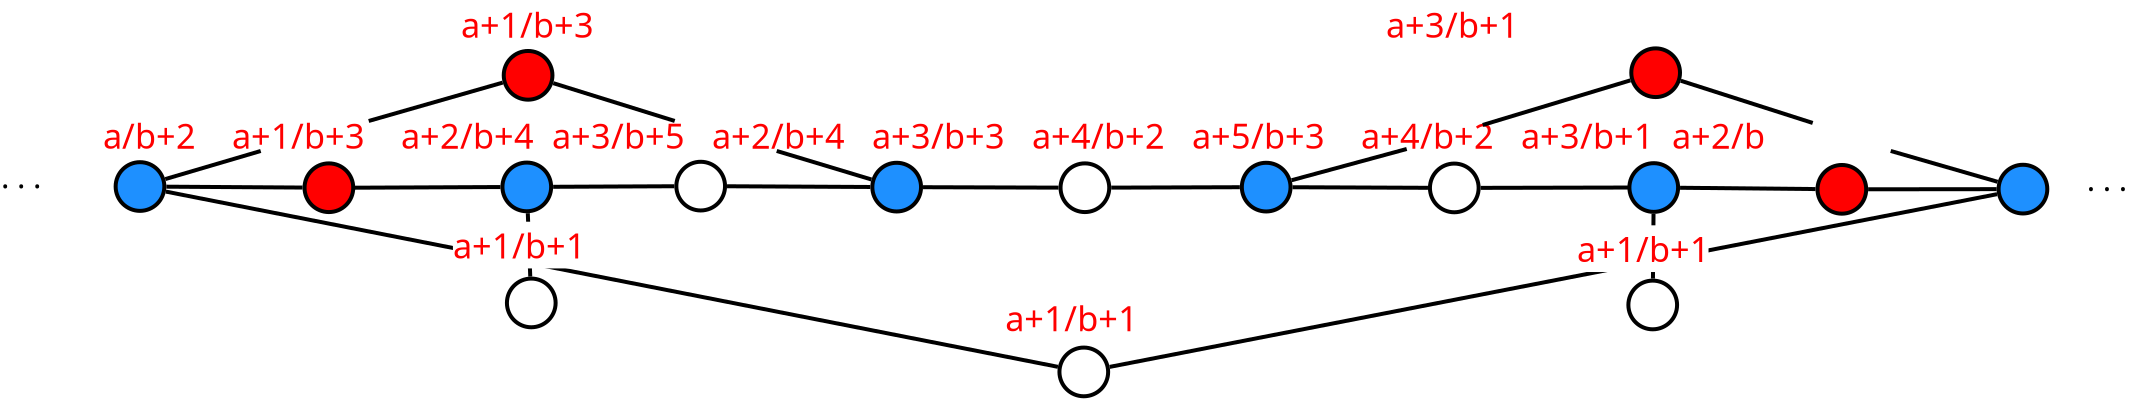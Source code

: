 <?xml version="1.0" encoding="UTF-8"?>
<dia:diagram xmlns:dia="http://www.lysator.liu.se/~alla/dia/">
  <dia:layer name="Background" visible="true" active="true">
    <dia:object type="Standard - Line" version="0" id="O0">
      <dia:attribute name="obj_pos">
        <dia:point val="47.94,17.064"/>
      </dia:attribute>
      <dia:attribute name="obj_bb">
        <dia:rectangle val="47.839,16.964;55.206,17.201"/>
      </dia:attribute>
      <dia:attribute name="conn_endpoints">
        <dia:point val="47.94,17.064"/>
        <dia:point val="55.105,17.101"/>
      </dia:attribute>
      <dia:attribute name="numcp">
        <dia:int val="1"/>
      </dia:attribute>
      <dia:attribute name="line_width">
        <dia:real val="0.2"/>
      </dia:attribute>
      <dia:connections>
        <dia:connection handle="0" to="O21" connection="8"/>
        <dia:connection handle="1" to="O26" connection="8"/>
      </dia:connections>
    </dia:object>
    <dia:object type="Standard - Text" version="1" id="O1">
      <dia:attribute name="obj_pos">
        <dia:point val="115.93,17.315"/>
      </dia:attribute>
      <dia:attribute name="obj_bb">
        <dia:rectangle val="115.93,15.855;118.43,17.688"/>
      </dia:attribute>
      <dia:attribute name="text">
        <dia:composite type="text">
          <dia:attribute name="string">
            <dia:string>#. . .#</dia:string>
          </dia:attribute>
          <dia:attribute name="font">
            <dia:font family="sans" style="0" name="Helvetica"/>
          </dia:attribute>
          <dia:attribute name="height">
            <dia:real val="1.964"/>
          </dia:attribute>
          <dia:attribute name="pos">
            <dia:point val="115.93,17.315"/>
          </dia:attribute>
          <dia:attribute name="color">
            <dia:color val="#000000"/>
          </dia:attribute>
          <dia:attribute name="alignment">
            <dia:enum val="0"/>
          </dia:attribute>
        </dia:composite>
      </dia:attribute>
      <dia:attribute name="valign">
        <dia:enum val="3"/>
      </dia:attribute>
    </dia:object>
    <dia:object type="Standard - Line" version="0" id="O2">
      <dia:attribute name="obj_pos">
        <dia:point val="39.245,17.091"/>
      </dia:attribute>
      <dia:attribute name="obj_bb">
        <dia:rectangle val="39.144,16.963;45.406,17.192"/>
      </dia:attribute>
      <dia:attribute name="conn_endpoints">
        <dia:point val="39.245,17.091"/>
        <dia:point val="45.305,17.064"/>
      </dia:attribute>
      <dia:attribute name="numcp">
        <dia:int val="1"/>
      </dia:attribute>
      <dia:attribute name="line_width">
        <dia:real val="0.2"/>
      </dia:attribute>
      <dia:connections>
        <dia:connection handle="0" to="O22" connection="8"/>
        <dia:connection handle="1" to="O21" connection="8"/>
      </dia:connections>
    </dia:object>
    <dia:object type="Standard - Line" version="0" id="O3">
      <dia:attribute name="obj_pos">
        <dia:point val="67.15,17.133"/>
      </dia:attribute>
      <dia:attribute name="obj_bb">
        <dia:rectangle val="67.049,17.012;73.68,17.233"/>
      </dia:attribute>
      <dia:attribute name="conn_endpoints">
        <dia:point val="67.15,17.133"/>
        <dia:point val="73.58,17.112"/>
      </dia:attribute>
      <dia:attribute name="numcp">
        <dia:int val="1"/>
      </dia:attribute>
      <dia:attribute name="line_width">
        <dia:real val="0.2"/>
      </dia:attribute>
      <dia:connections>
        <dia:connection handle="0" to="O28" connection="8"/>
        <dia:connection handle="1" to="O29" connection="8"/>
      </dia:connections>
    </dia:object>
    <dia:object type="Standard - Line" version="0" id="O4">
      <dia:attribute name="obj_pos">
        <dia:point val="57.739,17.112"/>
      </dia:attribute>
      <dia:attribute name="obj_bb">
        <dia:rectangle val="57.639,17.011;64.616,17.234"/>
      </dia:attribute>
      <dia:attribute name="conn_endpoints">
        <dia:point val="57.739,17.112"/>
        <dia:point val="64.516,17.133"/>
      </dia:attribute>
      <dia:attribute name="numcp">
        <dia:int val="1"/>
      </dia:attribute>
      <dia:attribute name="line_width">
        <dia:real val="0.2"/>
      </dia:attribute>
      <dia:connections>
        <dia:connection handle="0" to="O26" connection="8"/>
        <dia:connection handle="1" to="O28" connection="8"/>
      </dia:connections>
    </dia:object>
    <dia:object type="Standard - Line" version="0" id="O5">
      <dia:attribute name="obj_pos">
        <dia:point val="76.213,17.113"/>
      </dia:attribute>
      <dia:attribute name="obj_bb">
        <dia:rectangle val="76.113,17.013;83.087,17.242"/>
      </dia:attribute>
      <dia:attribute name="conn_endpoints">
        <dia:point val="76.213,17.113"/>
        <dia:point val="82.987,17.142"/>
      </dia:attribute>
      <dia:attribute name="numcp">
        <dia:int val="1"/>
      </dia:attribute>
      <dia:attribute name="line_width">
        <dia:real val="0.2"/>
      </dia:attribute>
      <dia:connections>
        <dia:connection handle="0" to="O29" connection="8"/>
        <dia:connection handle="1" to="O30" connection="8"/>
      </dia:connections>
    </dia:object>
    <dia:object type="Standard - Line" version="0" id="O6">
      <dia:attribute name="obj_pos">
        <dia:point val="85.62,17.145"/>
      </dia:attribute>
      <dia:attribute name="obj_bb">
        <dia:rectangle val="85.519,17.027;93.158,17.245"/>
      </dia:attribute>
      <dia:attribute name="conn_endpoints">
        <dia:point val="85.62,17.145"/>
        <dia:point val="93.058,17.128"/>
      </dia:attribute>
      <dia:attribute name="numcp">
        <dia:int val="1"/>
      </dia:attribute>
      <dia:attribute name="line_width">
        <dia:real val="0.2"/>
      </dia:attribute>
      <dia:connections>
        <dia:connection handle="0" to="O30" connection="8"/>
        <dia:connection handle="1" to="O32" connection="3"/>
      </dia:connections>
    </dia:object>
    <dia:object type="Standard - Line" version="0" id="O7">
      <dia:attribute name="obj_pos">
        <dia:point val="104.993,17.216"/>
      </dia:attribute>
      <dia:attribute name="obj_bb">
        <dia:rectangle val="104.893,17.109;111.522,17.316"/>
      </dia:attribute>
      <dia:attribute name="conn_endpoints">
        <dia:point val="104.993,17.216"/>
        <dia:point val="111.422,17.209"/>
      </dia:attribute>
      <dia:attribute name="numcp">
        <dia:int val="1"/>
      </dia:attribute>
      <dia:attribute name="line_width">
        <dia:real val="0.2"/>
      </dia:attribute>
      <dia:connections>
        <dia:connection handle="0" to="O33" connection="8"/>
        <dia:connection handle="1" to="O34" connection="8"/>
      </dia:connections>
    </dia:object>
    <dia:object type="Standard - Line" version="0" id="O8">
      <dia:attribute name="obj_pos">
        <dia:point val="95.591,17.14"/>
      </dia:attribute>
      <dia:attribute name="obj_bb">
        <dia:rectangle val="95.49,17.039;102.465,17.306"/>
      </dia:attribute>
      <dia:attribute name="conn_endpoints">
        <dia:point val="95.591,17.14"/>
        <dia:point val="102.364,17.205"/>
      </dia:attribute>
      <dia:attribute name="numcp">
        <dia:int val="1"/>
      </dia:attribute>
      <dia:attribute name="line_width">
        <dia:real val="0.2"/>
      </dia:attribute>
      <dia:connections>
        <dia:connection handle="0" to="O32" connection="8"/>
        <dia:connection handle="1" to="O33" connection="8"/>
      </dia:connections>
    </dia:object>
    <dia:object type="Standard - Line" version="0" id="O9">
      <dia:attribute name="obj_pos">
        <dia:point val="106.124,15.3"/>
      </dia:attribute>
      <dia:attribute name="obj_bb">
        <dia:rectangle val="106,15.176;111.593,16.966"/>
      </dia:attribute>
      <dia:attribute name="conn_endpoints">
        <dia:point val="106.124,15.3"/>
        <dia:point val="111.469,16.842"/>
      </dia:attribute>
      <dia:attribute name="numcp">
        <dia:int val="1"/>
      </dia:attribute>
      <dia:attribute name="line_width">
        <dia:real val="0.2"/>
      </dia:attribute>
      <dia:connections>
        <dia:connection handle="1" to="O34" connection="8"/>
      </dia:connections>
    </dia:object>
    <dia:object type="Standard - Line" version="0" id="O10">
      <dia:attribute name="obj_pos">
        <dia:point val="76.169,16.762"/>
      </dia:attribute>
      <dia:attribute name="obj_bb">
        <dia:rectangle val="76.046,15.077;82.047,16.885"/>
      </dia:attribute>
      <dia:attribute name="conn_endpoints">
        <dia:point val="76.169,16.762"/>
        <dia:point val="81.924,15.2"/>
      </dia:attribute>
      <dia:attribute name="numcp">
        <dia:int val="1"/>
      </dia:attribute>
      <dia:attribute name="line_width">
        <dia:real val="0.2"/>
      </dia:attribute>
      <dia:connections>
        <dia:connection handle="0" to="O29" connection="8"/>
      </dia:connections>
    </dia:object>
    <dia:object type="Standard - Line" version="0" id="O11">
      <dia:attribute name="obj_pos">
        <dia:point val="29.25,17.137"/>
      </dia:attribute>
      <dia:attribute name="obj_bb">
        <dia:rectangle val="29.149,17.003;36.712,17.238"/>
      </dia:attribute>
      <dia:attribute name="conn_endpoints">
        <dia:point val="29.25,17.137"/>
        <dia:point val="36.612,17.104"/>
      </dia:attribute>
      <dia:attribute name="numcp">
        <dia:int val="1"/>
      </dia:attribute>
      <dia:attribute name="line_width">
        <dia:real val="0.2"/>
      </dia:attribute>
      <dia:connections>
        <dia:connection handle="0" to="O23" connection="4"/>
        <dia:connection handle="1" to="O22" connection="8"/>
      </dia:connections>
    </dia:object>
    <dia:object type="Standard - Line" version="0" id="O12">
      <dia:attribute name="obj_pos">
        <dia:point val="19.905,17.086"/>
      </dia:attribute>
      <dia:attribute name="obj_bb">
        <dia:rectangle val="19.804,16.985;26.816,17.23"/>
      </dia:attribute>
      <dia:attribute name="conn_endpoints">
        <dia:point val="19.905,17.086"/>
        <dia:point val="26.715,17.129"/>
      </dia:attribute>
      <dia:attribute name="numcp">
        <dia:int val="1"/>
      </dia:attribute>
      <dia:attribute name="line_width">
        <dia:real val="0.2"/>
      </dia:attribute>
      <dia:connections>
        <dia:connection handle="0" to="O24" connection="8"/>
        <dia:connection handle="1" to="O23" connection="8"/>
      </dia:connections>
    </dia:object>
    <dia:object type="Standard - Line" version="0" id="O13">
      <dia:attribute name="obj_pos">
        <dia:point val="50.424,15.3"/>
      </dia:attribute>
      <dia:attribute name="obj_bb">
        <dia:rectangle val="50.299,15.175;55.286,16.852"/>
      </dia:attribute>
      <dia:attribute name="conn_endpoints">
        <dia:point val="50.424,15.3"/>
        <dia:point val="55.162,16.728"/>
      </dia:attribute>
      <dia:attribute name="numcp">
        <dia:int val="1"/>
      </dia:attribute>
      <dia:attribute name="line_width">
        <dia:real val="0.2"/>
      </dia:attribute>
      <dia:connections>
        <dia:connection handle="1" to="O26" connection="8"/>
      </dia:connections>
    </dia:object>
    <dia:object type="Standard - Line" version="0" id="O14">
      <dia:attribute name="obj_pos">
        <dia:point val="19.851,16.706"/>
      </dia:attribute>
      <dia:attribute name="obj_bb">
        <dia:rectangle val="19.726,15.176;24.748,16.83"/>
      </dia:attribute>
      <dia:attribute name="conn_endpoints">
        <dia:point val="19.851,16.706"/>
        <dia:point val="24.624,15.3"/>
      </dia:attribute>
      <dia:attribute name="numcp">
        <dia:int val="1"/>
      </dia:attribute>
      <dia:attribute name="line_width">
        <dia:real val="0.2"/>
      </dia:attribute>
      <dia:connections>
        <dia:connection handle="0" to="O24" connection="8"/>
      </dia:connections>
    </dia:object>
    <dia:object type="Standard - Text" version="1" id="O15">
      <dia:attribute name="obj_pos">
        <dia:point val="11.638,17.18"/>
      </dia:attribute>
      <dia:attribute name="obj_bb">
        <dia:rectangle val="11.638,15.72;14.138,17.552"/>
      </dia:attribute>
      <dia:attribute name="text">
        <dia:composite type="text">
          <dia:attribute name="string">
            <dia:string>#. . .#</dia:string>
          </dia:attribute>
          <dia:attribute name="font">
            <dia:font family="sans" style="0" name="Helvetica"/>
          </dia:attribute>
          <dia:attribute name="height">
            <dia:real val="1.964"/>
          </dia:attribute>
          <dia:attribute name="pos">
            <dia:point val="11.638,17.18"/>
          </dia:attribute>
          <dia:attribute name="color">
            <dia:color val="#000000"/>
          </dia:attribute>
          <dia:attribute name="alignment">
            <dia:enum val="0"/>
          </dia:attribute>
        </dia:composite>
      </dia:attribute>
      <dia:attribute name="valign">
        <dia:enum val="3"/>
      </dia:attribute>
    </dia:object>
    <dia:object type="Standard - Line" version="0" id="O16">
      <dia:attribute name="obj_pos">
        <dia:point val="67.071,26.096"/>
      </dia:attribute>
      <dia:attribute name="obj_bb">
        <dia:rectangle val="66.954,17.342;111.559,26.213"/>
      </dia:attribute>
      <dia:attribute name="conn_endpoints">
        <dia:point val="67.071,26.096"/>
        <dia:point val="111.442,17.459"/>
      </dia:attribute>
      <dia:attribute name="numcp">
        <dia:int val="1"/>
      </dia:attribute>
      <dia:attribute name="line_width">
        <dia:real val="0.2"/>
      </dia:attribute>
      <dia:connections>
        <dia:connection handle="0" to="O27" connection="8"/>
        <dia:connection handle="1" to="O34" connection="8"/>
      </dia:connections>
    </dia:object>
    <dia:object type="Standard - Line" version="0" id="O17">
      <dia:attribute name="obj_pos">
        <dia:point val="19.879,17.331"/>
      </dia:attribute>
      <dia:attribute name="obj_bb">
        <dia:rectangle val="19.762,17.214;64.603,26.211"/>
      </dia:attribute>
      <dia:attribute name="conn_endpoints">
        <dia:point val="19.879,17.331"/>
        <dia:point val="64.486,26.094"/>
      </dia:attribute>
      <dia:attribute name="numcp">
        <dia:int val="1"/>
      </dia:attribute>
      <dia:attribute name="line_width">
        <dia:real val="0.2"/>
      </dia:attribute>
      <dia:connections>
        <dia:connection handle="0" to="O24" connection="8"/>
        <dia:connection handle="1" to="O27" connection="8"/>
      </dia:connections>
    </dia:object>
    <dia:object type="Standard - Text" version="1" id="O18">
      <dia:attribute name="obj_pos">
        <dia:point val="16.738,15.184"/>
      </dia:attribute>
      <dia:attribute name="obj_bb">
        <dia:rectangle val="16.738,13.594;113.998,15.589"/>
      </dia:attribute>
      <dia:attribute name="text">
        <dia:composite type="text">
          <dia:attribute name="string">
            <dia:string>#a/b+2    a+1/b+3    a+2/b+4  a+3/b+5   a+2/b+4   a+3/b+3   a+4/b+2   a+5/b+3    a+4/b+2   a+3/b+1  a+2/b#</dia:string>
          </dia:attribute>
          <dia:attribute name="font">
            <dia:font family="sans" style="0" name="Helvetica"/>
          </dia:attribute>
          <dia:attribute name="height">
            <dia:real val="2.141"/>
          </dia:attribute>
          <dia:attribute name="pos">
            <dia:point val="16.738,15.184"/>
          </dia:attribute>
          <dia:attribute name="color">
            <dia:color val="#ff0000"/>
          </dia:attribute>
          <dia:attribute name="alignment">
            <dia:enum val="0"/>
          </dia:attribute>
        </dia:composite>
      </dia:attribute>
      <dia:attribute name="valign">
        <dia:enum val="3"/>
      </dia:attribute>
    </dia:object>
    <dia:object type="Standard - Text" version="1" id="O19">
      <dia:attribute name="obj_pos">
        <dia:point val="34.638,9.634"/>
      </dia:attribute>
      <dia:attribute name="obj_bb">
        <dia:rectangle val="34.638,7.994;98.178,10.139"/>
      </dia:attribute>
      <dia:attribute name="text">
        <dia:composite type="text">
          <dia:attribute name="string">
            <dia:string>#a+1/b+3                                                                                        a+3/b+1#</dia:string>
          </dia:attribute>
          <dia:attribute name="font">
            <dia:font family="sans" style="0" name="Helvetica"/>
          </dia:attribute>
          <dia:attribute name="height">
            <dia:real val="2.141"/>
          </dia:attribute>
          <dia:attribute name="pos">
            <dia:point val="34.638,9.634"/>
          </dia:attribute>
          <dia:attribute name="color">
            <dia:color val="#ff0000"/>
          </dia:attribute>
          <dia:attribute name="alignment">
            <dia:enum val="0"/>
          </dia:attribute>
        </dia:composite>
      </dia:attribute>
      <dia:attribute name="valign">
        <dia:enum val="3"/>
      </dia:attribute>
    </dia:object>
    <dia:object type="Standard - Text" version="1" id="O20">
      <dia:attribute name="obj_pos">
        <dia:point val="61.848,24.314"/>
      </dia:attribute>
      <dia:attribute name="obj_bb">
        <dia:rectangle val="61.848,22.724;69.613,24.719"/>
      </dia:attribute>
      <dia:attribute name="text">
        <dia:composite type="text">
          <dia:attribute name="string">
            <dia:string>#a+1/b+1#</dia:string>
          </dia:attribute>
          <dia:attribute name="font">
            <dia:font family="sans" style="0" name="Helvetica"/>
          </dia:attribute>
          <dia:attribute name="height">
            <dia:real val="2.141"/>
          </dia:attribute>
          <dia:attribute name="pos">
            <dia:point val="61.848,24.314"/>
          </dia:attribute>
          <dia:attribute name="color">
            <dia:color val="#ff0000"/>
          </dia:attribute>
          <dia:attribute name="alignment">
            <dia:enum val="0"/>
          </dia:attribute>
        </dia:composite>
      </dia:attribute>
      <dia:attribute name="valign">
        <dia:enum val="3"/>
      </dia:attribute>
    </dia:object>
    <dia:object type="Standard - Ellipse" version="0" id="O21">
      <dia:attribute name="obj_pos">
        <dia:point val="45.405,15.84"/>
      </dia:attribute>
      <dia:attribute name="obj_bb">
        <dia:rectangle val="45.305,15.74;47.94,18.375"/>
      </dia:attribute>
      <dia:attribute name="elem_corner">
        <dia:point val="45.405,15.84"/>
      </dia:attribute>
      <dia:attribute name="elem_width">
        <dia:real val="2.435"/>
      </dia:attribute>
      <dia:attribute name="elem_height">
        <dia:real val="2.435"/>
      </dia:attribute>
      <dia:attribute name="border_width">
        <dia:real val="0.2"/>
      </dia:attribute>
      <dia:attribute name="show_background">
        <dia:boolean val="false"/>
      </dia:attribute>
      <dia:attribute name="aspect">
        <dia:enum val="2"/>
      </dia:attribute>
    </dia:object>
    <dia:object type="Standard - Ellipse" version="0" id="O22">
      <dia:attribute name="obj_pos">
        <dia:point val="36.71,15.88"/>
      </dia:attribute>
      <dia:attribute name="obj_bb">
        <dia:rectangle val="36.61,15.78;39.245,18.415"/>
      </dia:attribute>
      <dia:attribute name="elem_corner">
        <dia:point val="36.71,15.88"/>
      </dia:attribute>
      <dia:attribute name="elem_width">
        <dia:real val="2.435"/>
      </dia:attribute>
      <dia:attribute name="elem_height">
        <dia:real val="2.435"/>
      </dia:attribute>
      <dia:attribute name="border_width">
        <dia:real val="0.2"/>
      </dia:attribute>
      <dia:attribute name="inner_color">
        <dia:color val="#1e90ff"/>
      </dia:attribute>
      <dia:attribute name="aspect">
        <dia:enum val="2"/>
      </dia:attribute>
    </dia:object>
    <dia:object type="Standard - Ellipse" version="0" id="O23">
      <dia:attribute name="obj_pos">
        <dia:point val="26.815,15.92"/>
      </dia:attribute>
      <dia:attribute name="obj_bb">
        <dia:rectangle val="26.715,15.82;29.35,18.455"/>
      </dia:attribute>
      <dia:attribute name="elem_corner">
        <dia:point val="26.815,15.92"/>
      </dia:attribute>
      <dia:attribute name="elem_width">
        <dia:real val="2.435"/>
      </dia:attribute>
      <dia:attribute name="elem_height">
        <dia:real val="2.435"/>
      </dia:attribute>
      <dia:attribute name="border_width">
        <dia:real val="0.2"/>
      </dia:attribute>
      <dia:attribute name="inner_color">
        <dia:color val="#ff0000"/>
      </dia:attribute>
      <dia:attribute name="aspect">
        <dia:enum val="2"/>
      </dia:attribute>
    </dia:object>
    <dia:object type="Standard - Ellipse" version="0" id="O24">
      <dia:attribute name="obj_pos">
        <dia:point val="17.37,15.86"/>
      </dia:attribute>
      <dia:attribute name="obj_bb">
        <dia:rectangle val="17.27,15.76;19.905,18.395"/>
      </dia:attribute>
      <dia:attribute name="elem_corner">
        <dia:point val="17.37,15.86"/>
      </dia:attribute>
      <dia:attribute name="elem_width">
        <dia:real val="2.435"/>
      </dia:attribute>
      <dia:attribute name="elem_height">
        <dia:real val="2.435"/>
      </dia:attribute>
      <dia:attribute name="border_width">
        <dia:real val="0.2"/>
      </dia:attribute>
      <dia:attribute name="inner_color">
        <dia:color val="#1e90ff"/>
      </dia:attribute>
      <dia:attribute name="aspect">
        <dia:enum val="2"/>
      </dia:attribute>
    </dia:object>
    <dia:object type="Standard - Ellipse" version="0" id="O25">
      <dia:attribute name="obj_pos">
        <dia:point val="36.775,10.3"/>
      </dia:attribute>
      <dia:attribute name="obj_bb">
        <dia:rectangle val="36.675,10.2;39.31,12.835"/>
      </dia:attribute>
      <dia:attribute name="elem_corner">
        <dia:point val="36.775,10.3"/>
      </dia:attribute>
      <dia:attribute name="elem_width">
        <dia:real val="2.435"/>
      </dia:attribute>
      <dia:attribute name="elem_height">
        <dia:real val="2.435"/>
      </dia:attribute>
      <dia:attribute name="border_width">
        <dia:real val="0.2"/>
      </dia:attribute>
      <dia:attribute name="inner_color">
        <dia:color val="#ff0000"/>
      </dia:attribute>
      <dia:attribute name="aspect">
        <dia:enum val="2"/>
      </dia:attribute>
    </dia:object>
    <dia:object type="Standard - Ellipse" version="0" id="O26">
      <dia:attribute name="obj_pos">
        <dia:point val="55.205,15.89"/>
      </dia:attribute>
      <dia:attribute name="obj_bb">
        <dia:rectangle val="55.105,15.79;57.74,18.425"/>
      </dia:attribute>
      <dia:attribute name="elem_corner">
        <dia:point val="55.205,15.89"/>
      </dia:attribute>
      <dia:attribute name="elem_width">
        <dia:real val="2.435"/>
      </dia:attribute>
      <dia:attribute name="elem_height">
        <dia:real val="2.435"/>
      </dia:attribute>
      <dia:attribute name="border_width">
        <dia:real val="0.2"/>
      </dia:attribute>
      <dia:attribute name="inner_color">
        <dia:color val="#1e90ff"/>
      </dia:attribute>
      <dia:attribute name="aspect">
        <dia:enum val="2"/>
      </dia:attribute>
    </dia:object>
    <dia:object type="Standard - Ellipse" version="0" id="O27">
      <dia:attribute name="obj_pos">
        <dia:point val="64.56,25.13"/>
      </dia:attribute>
      <dia:attribute name="obj_bb">
        <dia:rectangle val="64.46,25.03;67.095,27.665"/>
      </dia:attribute>
      <dia:attribute name="elem_corner">
        <dia:point val="64.56,25.13"/>
      </dia:attribute>
      <dia:attribute name="elem_width">
        <dia:real val="2.435"/>
      </dia:attribute>
      <dia:attribute name="elem_height">
        <dia:real val="2.435"/>
      </dia:attribute>
      <dia:attribute name="border_width">
        <dia:real val="0.2"/>
      </dia:attribute>
      <dia:attribute name="show_background">
        <dia:boolean val="false"/>
      </dia:attribute>
      <dia:attribute name="aspect">
        <dia:enum val="2"/>
      </dia:attribute>
    </dia:object>
    <dia:object type="Standard - Ellipse" version="0" id="O28">
      <dia:attribute name="obj_pos">
        <dia:point val="64.615,15.92"/>
      </dia:attribute>
      <dia:attribute name="obj_bb">
        <dia:rectangle val="64.515,15.82;67.15,18.455"/>
      </dia:attribute>
      <dia:attribute name="elem_corner">
        <dia:point val="64.615,15.92"/>
      </dia:attribute>
      <dia:attribute name="elem_width">
        <dia:real val="2.435"/>
      </dia:attribute>
      <dia:attribute name="elem_height">
        <dia:real val="2.435"/>
      </dia:attribute>
      <dia:attribute name="border_width">
        <dia:real val="0.2"/>
      </dia:attribute>
      <dia:attribute name="show_background">
        <dia:boolean val="false"/>
      </dia:attribute>
      <dia:attribute name="aspect">
        <dia:enum val="2"/>
      </dia:attribute>
    </dia:object>
    <dia:object type="Standard - Ellipse" version="0" id="O29">
      <dia:attribute name="obj_pos">
        <dia:point val="73.68,15.89"/>
      </dia:attribute>
      <dia:attribute name="obj_bb">
        <dia:rectangle val="73.58,15.79;76.215,18.425"/>
      </dia:attribute>
      <dia:attribute name="elem_corner">
        <dia:point val="73.68,15.89"/>
      </dia:attribute>
      <dia:attribute name="elem_width">
        <dia:real val="2.435"/>
      </dia:attribute>
      <dia:attribute name="elem_height">
        <dia:real val="2.435"/>
      </dia:attribute>
      <dia:attribute name="border_width">
        <dia:real val="0.2"/>
      </dia:attribute>
      <dia:attribute name="inner_color">
        <dia:color val="#1e90ff"/>
      </dia:attribute>
      <dia:attribute name="aspect">
        <dia:enum val="2"/>
      </dia:attribute>
    </dia:object>
    <dia:object type="Standard - Ellipse" version="0" id="O30">
      <dia:attribute name="obj_pos">
        <dia:point val="83.085,15.93"/>
      </dia:attribute>
      <dia:attribute name="obj_bb">
        <dia:rectangle val="82.985,15.83;85.62,18.465"/>
      </dia:attribute>
      <dia:attribute name="elem_corner">
        <dia:point val="83.085,15.93"/>
      </dia:attribute>
      <dia:attribute name="elem_width">
        <dia:real val="2.435"/>
      </dia:attribute>
      <dia:attribute name="elem_height">
        <dia:real val="2.435"/>
      </dia:attribute>
      <dia:attribute name="border_width">
        <dia:real val="0.2"/>
      </dia:attribute>
      <dia:attribute name="show_background">
        <dia:boolean val="false"/>
      </dia:attribute>
      <dia:attribute name="aspect">
        <dia:enum val="2"/>
      </dia:attribute>
    </dia:object>
    <dia:object type="Standard - Ellipse" version="0" id="O31">
      <dia:attribute name="obj_pos">
        <dia:point val="93.153,10.17"/>
      </dia:attribute>
      <dia:attribute name="obj_bb">
        <dia:rectangle val="93.052,10.07;95.688,12.705"/>
      </dia:attribute>
      <dia:attribute name="elem_corner">
        <dia:point val="93.153,10.17"/>
      </dia:attribute>
      <dia:attribute name="elem_width">
        <dia:real val="2.435"/>
      </dia:attribute>
      <dia:attribute name="elem_height">
        <dia:real val="2.435"/>
      </dia:attribute>
      <dia:attribute name="border_width">
        <dia:real val="0.2"/>
      </dia:attribute>
      <dia:attribute name="inner_color">
        <dia:color val="#ff0000"/>
      </dia:attribute>
      <dia:attribute name="aspect">
        <dia:enum val="2"/>
      </dia:attribute>
    </dia:object>
    <dia:object type="Standard - Ellipse" version="0" id="O32">
      <dia:attribute name="obj_pos">
        <dia:point val="93.058,15.91"/>
      </dia:attribute>
      <dia:attribute name="obj_bb">
        <dia:rectangle val="92.957,15.81;95.593,18.445"/>
      </dia:attribute>
      <dia:attribute name="elem_corner">
        <dia:point val="93.058,15.91"/>
      </dia:attribute>
      <dia:attribute name="elem_width">
        <dia:real val="2.435"/>
      </dia:attribute>
      <dia:attribute name="elem_height">
        <dia:real val="2.435"/>
      </dia:attribute>
      <dia:attribute name="border_width">
        <dia:real val="0.2"/>
      </dia:attribute>
      <dia:attribute name="inner_color">
        <dia:color val="#1e90ff"/>
      </dia:attribute>
      <dia:attribute name="aspect">
        <dia:enum val="2"/>
      </dia:attribute>
    </dia:object>
    <dia:object type="Standard - Ellipse" version="0" id="O33">
      <dia:attribute name="obj_pos">
        <dia:point val="102.463,16"/>
      </dia:attribute>
      <dia:attribute name="obj_bb">
        <dia:rectangle val="102.363,15.9;104.998,18.535"/>
      </dia:attribute>
      <dia:attribute name="elem_corner">
        <dia:point val="102.463,16"/>
      </dia:attribute>
      <dia:attribute name="elem_width">
        <dia:real val="2.435"/>
      </dia:attribute>
      <dia:attribute name="elem_height">
        <dia:real val="2.435"/>
      </dia:attribute>
      <dia:attribute name="border_width">
        <dia:real val="0.2"/>
      </dia:attribute>
      <dia:attribute name="inner_color">
        <dia:color val="#ff0000"/>
      </dia:attribute>
      <dia:attribute name="aspect">
        <dia:enum val="2"/>
      </dia:attribute>
    </dia:object>
    <dia:object type="Standard - Ellipse" version="0" id="O34">
      <dia:attribute name="obj_pos">
        <dia:point val="111.518,15.99"/>
      </dia:attribute>
      <dia:attribute name="obj_bb">
        <dia:rectangle val="111.417,15.89;114.053,18.525"/>
      </dia:attribute>
      <dia:attribute name="elem_corner">
        <dia:point val="111.518,15.99"/>
      </dia:attribute>
      <dia:attribute name="elem_width">
        <dia:real val="2.435"/>
      </dia:attribute>
      <dia:attribute name="elem_height">
        <dia:real val="2.435"/>
      </dia:attribute>
      <dia:attribute name="border_width">
        <dia:real val="0.2"/>
      </dia:attribute>
      <dia:attribute name="inner_color">
        <dia:color val="#1e90ff"/>
      </dia:attribute>
      <dia:attribute name="aspect">
        <dia:enum val="2"/>
      </dia:attribute>
    </dia:object>
    <dia:object type="Standard - Line" version="0" id="O35">
      <dia:attribute name="obj_pos">
        <dia:point val="38.101,21.582"/>
      </dia:attribute>
      <dia:attribute name="obj_bb">
        <dia:rectangle val="37.874,18.309;38.205,21.686"/>
      </dia:attribute>
      <dia:attribute name="conn_endpoints">
        <dia:point val="38.101,21.582"/>
        <dia:point val="37.978,18.413"/>
      </dia:attribute>
      <dia:attribute name="numcp">
        <dia:int val="1"/>
      </dia:attribute>
      <dia:attribute name="line_width">
        <dia:real val="0.2"/>
      </dia:attribute>
      <dia:connections>
        <dia:connection handle="0" to="O36" connection="8"/>
        <dia:connection handle="1" to="O22" connection="8"/>
      </dia:connections>
    </dia:object>
    <dia:object type="Standard - Ellipse" version="0" id="O36">
      <dia:attribute name="obj_pos">
        <dia:point val="36.934,21.68"/>
      </dia:attribute>
      <dia:attribute name="obj_bb">
        <dia:rectangle val="36.834,21.58;39.469,24.215"/>
      </dia:attribute>
      <dia:attribute name="elem_corner">
        <dia:point val="36.934,21.68"/>
      </dia:attribute>
      <dia:attribute name="elem_width">
        <dia:real val="2.435"/>
      </dia:attribute>
      <dia:attribute name="elem_height">
        <dia:real val="2.435"/>
      </dia:attribute>
      <dia:attribute name="border_width">
        <dia:real val="0.2"/>
      </dia:attribute>
      <dia:attribute name="show_background">
        <dia:boolean val="false"/>
      </dia:attribute>
      <dia:attribute name="aspect">
        <dia:enum val="2"/>
      </dia:attribute>
    </dia:object>
    <dia:object type="Standard - Line" version="0" id="O37">
      <dia:attribute name="obj_pos">
        <dia:point val="94.235,21.683"/>
      </dia:attribute>
      <dia:attribute name="obj_bb">
        <dia:rectangle val="94.135,18.343;94.364,21.784"/>
      </dia:attribute>
      <dia:attribute name="conn_endpoints">
        <dia:point val="94.235,21.683"/>
        <dia:point val="94.264,18.444"/>
      </dia:attribute>
      <dia:attribute name="numcp">
        <dia:int val="1"/>
      </dia:attribute>
      <dia:attribute name="line_width">
        <dia:real val="0.2"/>
      </dia:attribute>
      <dia:connections>
        <dia:connection handle="0" to="O38" connection="8"/>
        <dia:connection handle="1" to="O32" connection="8"/>
      </dia:connections>
    </dia:object>
    <dia:object type="Standard - Ellipse" version="0" id="O38">
      <dia:attribute name="obj_pos">
        <dia:point val="93.007,21.782"/>
      </dia:attribute>
      <dia:attribute name="obj_bb">
        <dia:rectangle val="92.906,21.683;95.541,24.317"/>
      </dia:attribute>
      <dia:attribute name="elem_corner">
        <dia:point val="93.007,21.782"/>
      </dia:attribute>
      <dia:attribute name="elem_width">
        <dia:real val="2.435"/>
      </dia:attribute>
      <dia:attribute name="elem_height">
        <dia:real val="2.435"/>
      </dia:attribute>
      <dia:attribute name="border_width">
        <dia:real val="0.2"/>
      </dia:attribute>
      <dia:attribute name="show_background">
        <dia:boolean val="false"/>
      </dia:attribute>
      <dia:attribute name="aspect">
        <dia:enum val="2"/>
      </dia:attribute>
    </dia:object>
    <dia:object type="Standard - Text" version="1" id="O39">
      <dia:attribute name="obj_pos">
        <dia:point val="34.234,20.67"/>
      </dia:attribute>
      <dia:attribute name="obj_bb">
        <dia:rectangle val="34.234,19.08;41.999,21.075"/>
      </dia:attribute>
      <dia:attribute name="text">
        <dia:composite type="text">
          <dia:attribute name="string">
            <dia:string>#a+1/b+1#</dia:string>
          </dia:attribute>
          <dia:attribute name="font">
            <dia:font family="sans" style="0" name="Helvetica"/>
          </dia:attribute>
          <dia:attribute name="height">
            <dia:real val="2.141"/>
          </dia:attribute>
          <dia:attribute name="pos">
            <dia:point val="34.234,20.67"/>
          </dia:attribute>
          <dia:attribute name="color">
            <dia:color val="#ff0000"/>
          </dia:attribute>
          <dia:attribute name="alignment">
            <dia:enum val="0"/>
          </dia:attribute>
        </dia:composite>
      </dia:attribute>
      <dia:attribute name="valign">
        <dia:enum val="3"/>
      </dia:attribute>
      <dia:attribute name="fill_color">
        <dia:color val="#ffffff"/>
      </dia:attribute>
      <dia:attribute name="show_background">
        <dia:boolean val="true"/>
      </dia:attribute>
    </dia:object>
    <dia:object type="Standard - Text" version="1" id="O40">
      <dia:attribute name="obj_pos">
        <dia:point val="90.444,20.85"/>
      </dia:attribute>
      <dia:attribute name="obj_bb">
        <dia:rectangle val="90.444,19.26;98.209,21.255"/>
      </dia:attribute>
      <dia:attribute name="text">
        <dia:composite type="text">
          <dia:attribute name="string">
            <dia:string>#a+1/b+1#</dia:string>
          </dia:attribute>
          <dia:attribute name="font">
            <dia:font family="sans" style="0" name="Helvetica"/>
          </dia:attribute>
          <dia:attribute name="height">
            <dia:real val="2.141"/>
          </dia:attribute>
          <dia:attribute name="pos">
            <dia:point val="90.444,20.85"/>
          </dia:attribute>
          <dia:attribute name="color">
            <dia:color val="#ff0000"/>
          </dia:attribute>
          <dia:attribute name="alignment">
            <dia:enum val="0"/>
          </dia:attribute>
        </dia:composite>
      </dia:attribute>
      <dia:attribute name="valign">
        <dia:enum val="3"/>
      </dia:attribute>
      <dia:attribute name="fill_color">
        <dia:color val="#ffffff"/>
      </dia:attribute>
      <dia:attribute name="show_background">
        <dia:boolean val="true"/>
      </dia:attribute>
    </dia:object>
    <dia:object type="Standard - Line" version="0" id="O41">
      <dia:attribute name="obj_pos">
        <dia:point val="30.024,13.8"/>
      </dia:attribute>
      <dia:attribute name="obj_bb">
        <dia:rectangle val="29.9,11.757;36.849,13.924"/>
      </dia:attribute>
      <dia:attribute name="conn_endpoints">
        <dia:point val="30.024,13.8"/>
        <dia:point val="36.725,11.88"/>
      </dia:attribute>
      <dia:attribute name="numcp">
        <dia:int val="1"/>
      </dia:attribute>
      <dia:attribute name="line_width">
        <dia:real val="0.2"/>
      </dia:attribute>
      <dia:connections>
        <dia:connection handle="1" to="O25" connection="8"/>
      </dia:connections>
    </dia:object>
    <dia:object type="Standard - Line" version="0" id="O42">
      <dia:attribute name="obj_pos">
        <dia:point val="39.25,11.909"/>
      </dia:attribute>
      <dia:attribute name="obj_bb">
        <dia:rectangle val="39.125,11.784;45.449,13.925"/>
      </dia:attribute>
      <dia:attribute name="conn_endpoints">
        <dia:point val="39.25,11.909"/>
        <dia:point val="45.324,13.8"/>
      </dia:attribute>
      <dia:attribute name="numcp">
        <dia:int val="1"/>
      </dia:attribute>
      <dia:attribute name="line_width">
        <dia:real val="0.2"/>
      </dia:attribute>
      <dia:connections>
        <dia:connection handle="0" to="O25" connection="8"/>
      </dia:connections>
    </dia:object>
    <dia:object type="Standard - Line" version="0" id="O43">
      <dia:attribute name="obj_pos">
        <dia:point val="95.624,11.789"/>
      </dia:attribute>
      <dia:attribute name="obj_bb">
        <dia:rectangle val="95.499,11.663;102.35,14.026"/>
      </dia:attribute>
      <dia:attribute name="conn_endpoints">
        <dia:point val="95.624,11.789"/>
        <dia:point val="102.224,13.9"/>
      </dia:attribute>
      <dia:attribute name="numcp">
        <dia:int val="1"/>
      </dia:attribute>
      <dia:attribute name="line_width">
        <dia:real val="0.2"/>
      </dia:attribute>
      <dia:connections>
        <dia:connection handle="0" to="O31" connection="8"/>
      </dia:connections>
    </dia:object>
    <dia:object type="Standard - Line" version="0" id="O44">
      <dia:attribute name="obj_pos">
        <dia:point val="85.724,14"/>
      </dia:attribute>
      <dia:attribute name="obj_bb">
        <dia:rectangle val="85.599,11.644;93.234,14.125"/>
      </dia:attribute>
      <dia:attribute name="conn_endpoints">
        <dia:point val="85.724,14"/>
        <dia:point val="93.109,11.768"/>
      </dia:attribute>
      <dia:attribute name="numcp">
        <dia:int val="1"/>
      </dia:attribute>
      <dia:attribute name="line_width">
        <dia:real val="0.2"/>
      </dia:attribute>
      <dia:connections>
        <dia:connection handle="1" to="O31" connection="8"/>
      </dia:connections>
    </dia:object>
  </dia:layer>
</dia:diagram>

